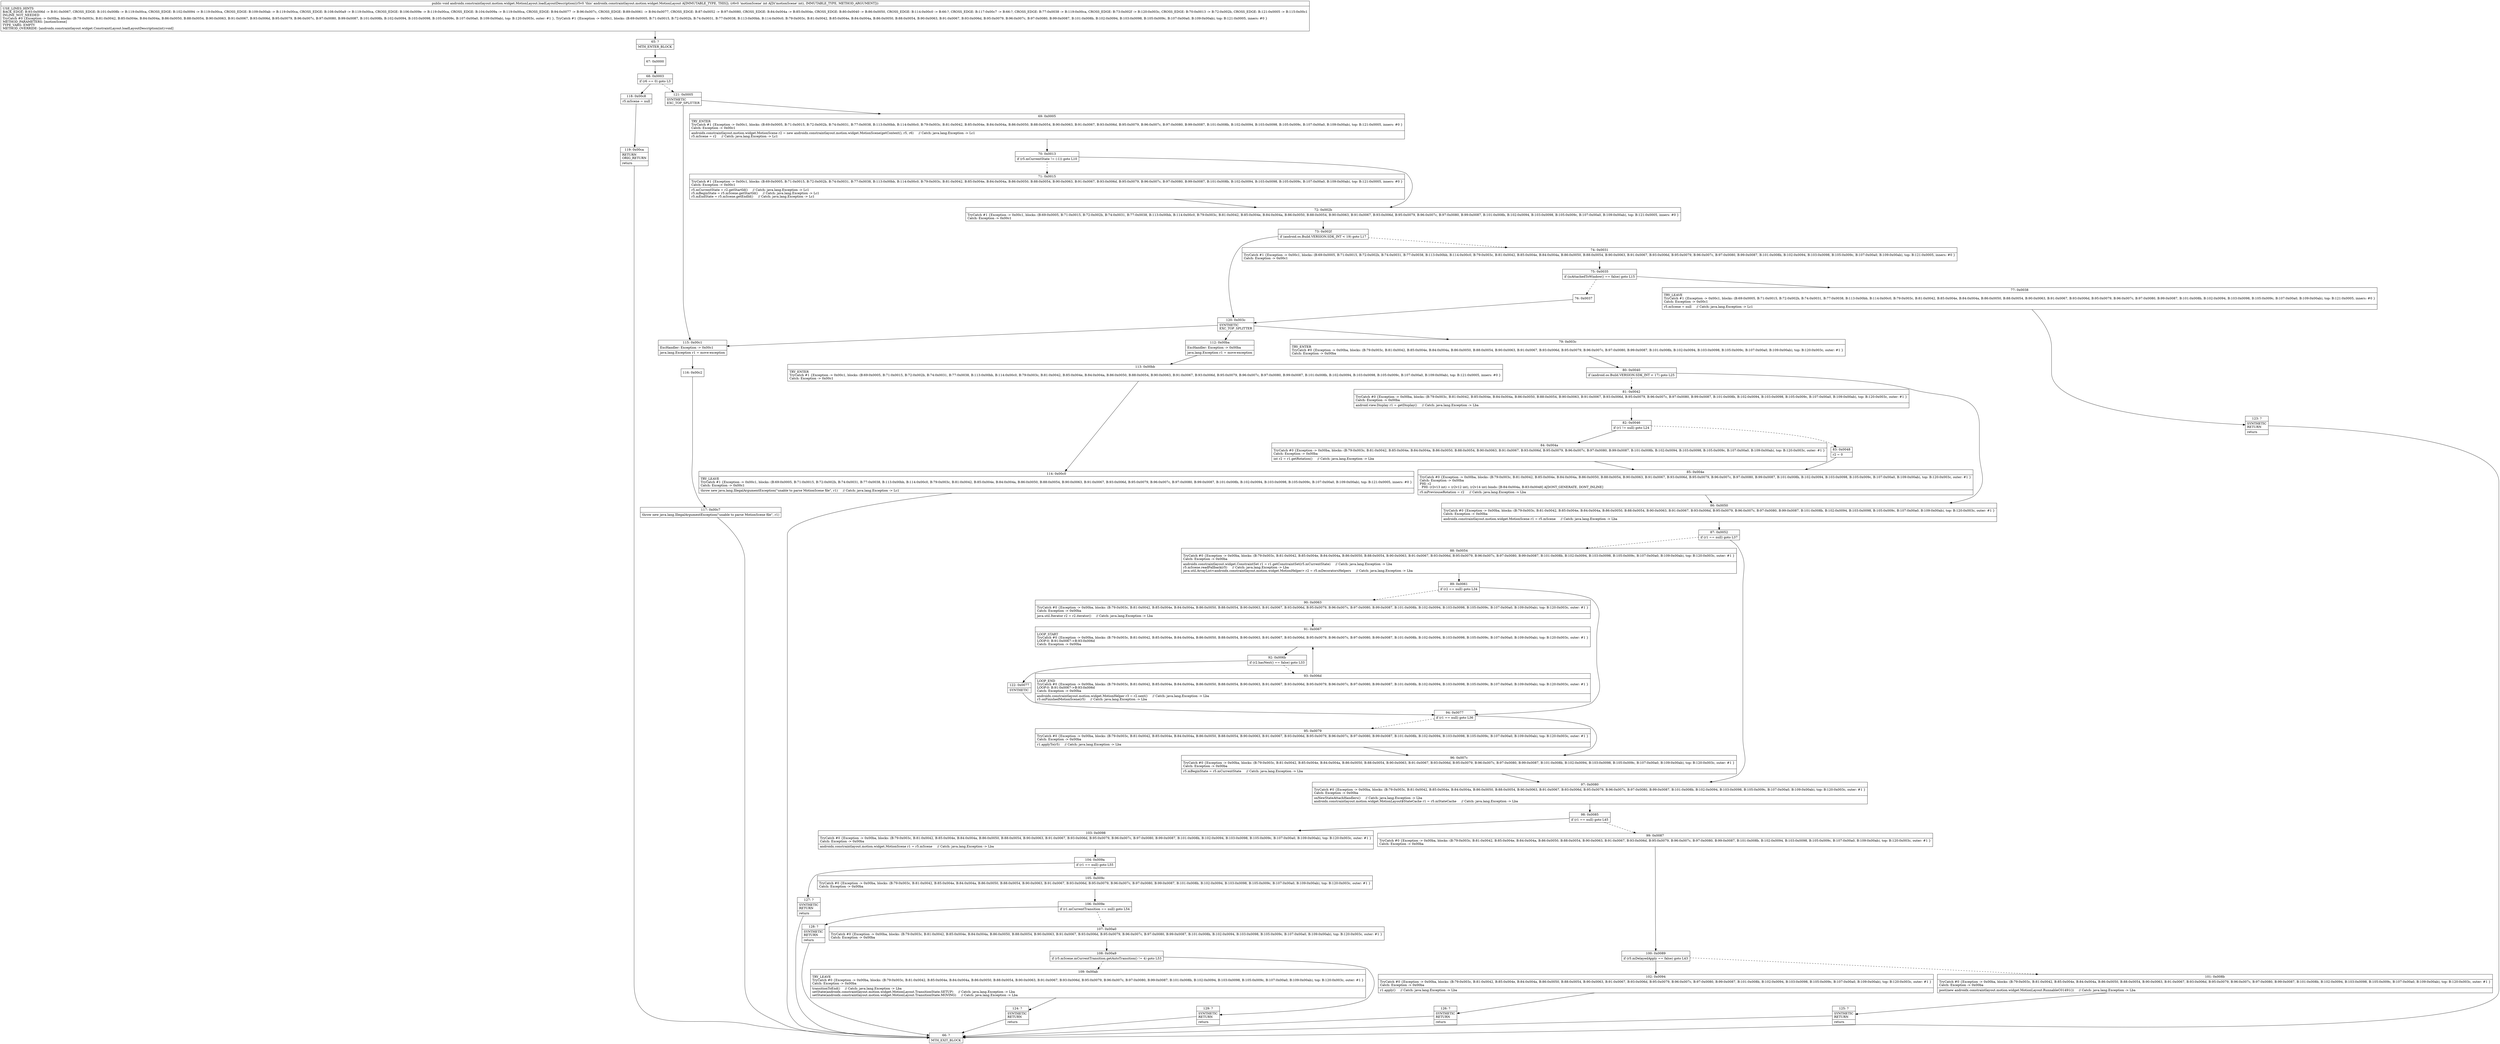 digraph "CFG forandroidx.constraintlayout.motion.widget.MotionLayout.loadLayoutDescription(I)V" {
Node_65 [shape=record,label="{65\:\ ?|MTH_ENTER_BLOCK\l}"];
Node_67 [shape=record,label="{67\:\ 0x0000}"];
Node_68 [shape=record,label="{68\:\ 0x0003|if (r6 == 0) goto L3\l}"];
Node_118 [shape=record,label="{118\:\ 0x00c8|r5.mScene = null\l}"];
Node_119 [shape=record,label="{119\:\ 0x00ca|RETURN\lORIG_RETURN\l|return\l}"];
Node_66 [shape=record,label="{66\:\ ?|MTH_EXIT_BLOCK\l}"];
Node_121 [shape=record,label="{121\:\ 0x0005|SYNTHETIC\lEXC_TOP_SPLITTER\l}"];
Node_69 [shape=record,label="{69\:\ 0x0005|TRY_ENTER\lTryCatch #1 \{Exception \-\> 0x00c1, blocks: (B:69:0x0005, B:71:0x0015, B:72:0x002b, B:74:0x0031, B:77:0x0038, B:113:0x00bb, B:114:0x00c0, B:79:0x003c, B:81:0x0042, B:85:0x004e, B:84:0x004a, B:86:0x0050, B:88:0x0054, B:90:0x0063, B:91:0x0067, B:93:0x006d, B:95:0x0079, B:96:0x007c, B:97:0x0080, B:99:0x0087, B:101:0x008b, B:102:0x0094, B:103:0x0098, B:105:0x009c, B:107:0x00a0, B:109:0x00ab), top: B:121:0x0005, inners: #0 \}\lCatch: Exception \-\> 0x00c1\l|androidx.constraintlayout.motion.widget.MotionScene r2 = new androidx.constraintlayout.motion.widget.MotionScene(getContext(), r5, r6)     \/\/ Catch: java.lang.Exception \-\> Lc1\lr5.mScene = r2     \/\/ Catch: java.lang.Exception \-\> Lc1\l}"];
Node_70 [shape=record,label="{70\:\ 0x0013|if (r5.mCurrentState != (\-1)) goto L10\l}"];
Node_71 [shape=record,label="{71\:\ 0x0015|TryCatch #1 \{Exception \-\> 0x00c1, blocks: (B:69:0x0005, B:71:0x0015, B:72:0x002b, B:74:0x0031, B:77:0x0038, B:113:0x00bb, B:114:0x00c0, B:79:0x003c, B:81:0x0042, B:85:0x004e, B:84:0x004a, B:86:0x0050, B:88:0x0054, B:90:0x0063, B:91:0x0067, B:93:0x006d, B:95:0x0079, B:96:0x007c, B:97:0x0080, B:99:0x0087, B:101:0x008b, B:102:0x0094, B:103:0x0098, B:105:0x009c, B:107:0x00a0, B:109:0x00ab), top: B:121:0x0005, inners: #0 \}\lCatch: Exception \-\> 0x00c1\l|r5.mCurrentState = r2.getStartId()     \/\/ Catch: java.lang.Exception \-\> Lc1\lr5.mBeginState = r5.mScene.getStartId()     \/\/ Catch: java.lang.Exception \-\> Lc1\lr5.mEndState = r5.mScene.getEndId()     \/\/ Catch: java.lang.Exception \-\> Lc1\l}"];
Node_72 [shape=record,label="{72\:\ 0x002b|TryCatch #1 \{Exception \-\> 0x00c1, blocks: (B:69:0x0005, B:71:0x0015, B:72:0x002b, B:74:0x0031, B:77:0x0038, B:113:0x00bb, B:114:0x00c0, B:79:0x003c, B:81:0x0042, B:85:0x004e, B:84:0x004a, B:86:0x0050, B:88:0x0054, B:90:0x0063, B:91:0x0067, B:93:0x006d, B:95:0x0079, B:96:0x007c, B:97:0x0080, B:99:0x0087, B:101:0x008b, B:102:0x0094, B:103:0x0098, B:105:0x009c, B:107:0x00a0, B:109:0x00ab), top: B:121:0x0005, inners: #0 \}\lCatch: Exception \-\> 0x00c1\l}"];
Node_73 [shape=record,label="{73\:\ 0x002f|if (android.os.Build.VERSION.SDK_INT \< 19) goto L17\l}"];
Node_74 [shape=record,label="{74\:\ 0x0031|TryCatch #1 \{Exception \-\> 0x00c1, blocks: (B:69:0x0005, B:71:0x0015, B:72:0x002b, B:74:0x0031, B:77:0x0038, B:113:0x00bb, B:114:0x00c0, B:79:0x003c, B:81:0x0042, B:85:0x004e, B:84:0x004a, B:86:0x0050, B:88:0x0054, B:90:0x0063, B:91:0x0067, B:93:0x006d, B:95:0x0079, B:96:0x007c, B:97:0x0080, B:99:0x0087, B:101:0x008b, B:102:0x0094, B:103:0x0098, B:105:0x009c, B:107:0x00a0, B:109:0x00ab), top: B:121:0x0005, inners: #0 \}\lCatch: Exception \-\> 0x00c1\l}"];
Node_75 [shape=record,label="{75\:\ 0x0035|if (isAttachedToWindow() == false) goto L15\l}"];
Node_76 [shape=record,label="{76\:\ 0x0037}"];
Node_77 [shape=record,label="{77\:\ 0x0038|TRY_LEAVE\lTryCatch #1 \{Exception \-\> 0x00c1, blocks: (B:69:0x0005, B:71:0x0015, B:72:0x002b, B:74:0x0031, B:77:0x0038, B:113:0x00bb, B:114:0x00c0, B:79:0x003c, B:81:0x0042, B:85:0x004e, B:84:0x004a, B:86:0x0050, B:88:0x0054, B:90:0x0063, B:91:0x0067, B:93:0x006d, B:95:0x0079, B:96:0x007c, B:97:0x0080, B:99:0x0087, B:101:0x008b, B:102:0x0094, B:103:0x0098, B:105:0x009c, B:107:0x00a0, B:109:0x00ab), top: B:121:0x0005, inners: #0 \}\lCatch: Exception \-\> 0x00c1\l|r5.mScene = null     \/\/ Catch: java.lang.Exception \-\> Lc1\l}"];
Node_123 [shape=record,label="{123\:\ ?|SYNTHETIC\lRETURN\l|return\l}"];
Node_120 [shape=record,label="{120\:\ 0x003c|SYNTHETIC\lEXC_TOP_SPLITTER\l}"];
Node_79 [shape=record,label="{79\:\ 0x003c|TRY_ENTER\lTryCatch #0 \{Exception \-\> 0x00ba, blocks: (B:79:0x003c, B:81:0x0042, B:85:0x004e, B:84:0x004a, B:86:0x0050, B:88:0x0054, B:90:0x0063, B:91:0x0067, B:93:0x006d, B:95:0x0079, B:96:0x007c, B:97:0x0080, B:99:0x0087, B:101:0x008b, B:102:0x0094, B:103:0x0098, B:105:0x009c, B:107:0x00a0, B:109:0x00ab), top: B:120:0x003c, outer: #1 \}\lCatch: Exception \-\> 0x00ba\l}"];
Node_80 [shape=record,label="{80\:\ 0x0040|if (android.os.Build.VERSION.SDK_INT \< 17) goto L25\l}"];
Node_81 [shape=record,label="{81\:\ 0x0042|TryCatch #0 \{Exception \-\> 0x00ba, blocks: (B:79:0x003c, B:81:0x0042, B:85:0x004e, B:84:0x004a, B:86:0x0050, B:88:0x0054, B:90:0x0063, B:91:0x0067, B:93:0x006d, B:95:0x0079, B:96:0x007c, B:97:0x0080, B:99:0x0087, B:101:0x008b, B:102:0x0094, B:103:0x0098, B:105:0x009c, B:107:0x00a0, B:109:0x00ab), top: B:120:0x003c, outer: #1 \}\lCatch: Exception \-\> 0x00ba\l|android.view.Display r1 = getDisplay()     \/\/ Catch: java.lang.Exception \-\> Lba\l}"];
Node_82 [shape=record,label="{82\:\ 0x0046|if (r1 != null) goto L24\l}"];
Node_83 [shape=record,label="{83\:\ 0x0048|r2 = 0\l}"];
Node_85 [shape=record,label="{85\:\ 0x004e|TryCatch #0 \{Exception \-\> 0x00ba, blocks: (B:79:0x003c, B:81:0x0042, B:85:0x004e, B:84:0x004a, B:86:0x0050, B:88:0x0054, B:90:0x0063, B:91:0x0067, B:93:0x006d, B:95:0x0079, B:96:0x007c, B:97:0x0080, B:99:0x0087, B:101:0x008b, B:102:0x0094, B:103:0x0098, B:105:0x009c, B:107:0x00a0, B:109:0x00ab), top: B:120:0x003c, outer: #1 \}\lCatch: Exception \-\> 0x00ba\lPHI: r2 \l  PHI: (r2v13 int) = (r2v12 int), (r2v14 int) binds: [B:84:0x004a, B:83:0x0048] A[DONT_GENERATE, DONT_INLINE]\l|r5.mPreviouseRotation = r2     \/\/ Catch: java.lang.Exception \-\> Lba\l}"];
Node_84 [shape=record,label="{84\:\ 0x004a|TryCatch #0 \{Exception \-\> 0x00ba, blocks: (B:79:0x003c, B:81:0x0042, B:85:0x004e, B:84:0x004a, B:86:0x0050, B:88:0x0054, B:90:0x0063, B:91:0x0067, B:93:0x006d, B:95:0x0079, B:96:0x007c, B:97:0x0080, B:99:0x0087, B:101:0x008b, B:102:0x0094, B:103:0x0098, B:105:0x009c, B:107:0x00a0, B:109:0x00ab), top: B:120:0x003c, outer: #1 \}\lCatch: Exception \-\> 0x00ba\l|int r2 = r1.getRotation()     \/\/ Catch: java.lang.Exception \-\> Lba\l}"];
Node_86 [shape=record,label="{86\:\ 0x0050|TryCatch #0 \{Exception \-\> 0x00ba, blocks: (B:79:0x003c, B:81:0x0042, B:85:0x004e, B:84:0x004a, B:86:0x0050, B:88:0x0054, B:90:0x0063, B:91:0x0067, B:93:0x006d, B:95:0x0079, B:96:0x007c, B:97:0x0080, B:99:0x0087, B:101:0x008b, B:102:0x0094, B:103:0x0098, B:105:0x009c, B:107:0x00a0, B:109:0x00ab), top: B:120:0x003c, outer: #1 \}\lCatch: Exception \-\> 0x00ba\l|androidx.constraintlayout.motion.widget.MotionScene r1 = r5.mScene     \/\/ Catch: java.lang.Exception \-\> Lba\l}"];
Node_87 [shape=record,label="{87\:\ 0x0052|if (r1 == null) goto L37\l}"];
Node_88 [shape=record,label="{88\:\ 0x0054|TryCatch #0 \{Exception \-\> 0x00ba, blocks: (B:79:0x003c, B:81:0x0042, B:85:0x004e, B:84:0x004a, B:86:0x0050, B:88:0x0054, B:90:0x0063, B:91:0x0067, B:93:0x006d, B:95:0x0079, B:96:0x007c, B:97:0x0080, B:99:0x0087, B:101:0x008b, B:102:0x0094, B:103:0x0098, B:105:0x009c, B:107:0x00a0, B:109:0x00ab), top: B:120:0x003c, outer: #1 \}\lCatch: Exception \-\> 0x00ba\l|androidx.constraintlayout.widget.ConstraintSet r1 = r1.getConstraintSet(r5.mCurrentState)     \/\/ Catch: java.lang.Exception \-\> Lba\lr5.mScene.readFallback(r5)     \/\/ Catch: java.lang.Exception \-\> Lba\ljava.util.ArrayList\<androidx.constraintlayout.motion.widget.MotionHelper\> r2 = r5.mDecoratorsHelpers     \/\/ Catch: java.lang.Exception \-\> Lba\l}"];
Node_89 [shape=record,label="{89\:\ 0x0061|if (r2 == null) goto L34\l}"];
Node_90 [shape=record,label="{90\:\ 0x0063|TryCatch #0 \{Exception \-\> 0x00ba, blocks: (B:79:0x003c, B:81:0x0042, B:85:0x004e, B:84:0x004a, B:86:0x0050, B:88:0x0054, B:90:0x0063, B:91:0x0067, B:93:0x006d, B:95:0x0079, B:96:0x007c, B:97:0x0080, B:99:0x0087, B:101:0x008b, B:102:0x0094, B:103:0x0098, B:105:0x009c, B:107:0x00a0, B:109:0x00ab), top: B:120:0x003c, outer: #1 \}\lCatch: Exception \-\> 0x00ba\l|java.util.Iterator r2 = r2.iterator()     \/\/ Catch: java.lang.Exception \-\> Lba\l}"];
Node_91 [shape=record,label="{91\:\ 0x0067|LOOP_START\lTryCatch #0 \{Exception \-\> 0x00ba, blocks: (B:79:0x003c, B:81:0x0042, B:85:0x004e, B:84:0x004a, B:86:0x0050, B:88:0x0054, B:90:0x0063, B:91:0x0067, B:93:0x006d, B:95:0x0079, B:96:0x007c, B:97:0x0080, B:99:0x0087, B:101:0x008b, B:102:0x0094, B:103:0x0098, B:105:0x009c, B:107:0x00a0, B:109:0x00ab), top: B:120:0x003c, outer: #1 \}\lLOOP:0: B:91:0x0067\-\>B:93:0x006d\lCatch: Exception \-\> 0x00ba\l}"];
Node_92 [shape=record,label="{92\:\ 0x006b|if (r2.hasNext() == false) goto L33\l}"];
Node_93 [shape=record,label="{93\:\ 0x006d|LOOP_END\lTryCatch #0 \{Exception \-\> 0x00ba, blocks: (B:79:0x003c, B:81:0x0042, B:85:0x004e, B:84:0x004a, B:86:0x0050, B:88:0x0054, B:90:0x0063, B:91:0x0067, B:93:0x006d, B:95:0x0079, B:96:0x007c, B:97:0x0080, B:99:0x0087, B:101:0x008b, B:102:0x0094, B:103:0x0098, B:105:0x009c, B:107:0x00a0, B:109:0x00ab), top: B:120:0x003c, outer: #1 \}\lLOOP:0: B:91:0x0067\-\>B:93:0x006d\lCatch: Exception \-\> 0x00ba\l|androidx.constraintlayout.motion.widget.MotionHelper r3 = r2.next()     \/\/ Catch: java.lang.Exception \-\> Lba\lr3.onFinishedMotionScene(r5)     \/\/ Catch: java.lang.Exception \-\> Lba\l}"];
Node_122 [shape=record,label="{122\:\ 0x0077|SYNTHETIC\l}"];
Node_94 [shape=record,label="{94\:\ 0x0077|if (r1 == null) goto L36\l}"];
Node_95 [shape=record,label="{95\:\ 0x0079|TryCatch #0 \{Exception \-\> 0x00ba, blocks: (B:79:0x003c, B:81:0x0042, B:85:0x004e, B:84:0x004a, B:86:0x0050, B:88:0x0054, B:90:0x0063, B:91:0x0067, B:93:0x006d, B:95:0x0079, B:96:0x007c, B:97:0x0080, B:99:0x0087, B:101:0x008b, B:102:0x0094, B:103:0x0098, B:105:0x009c, B:107:0x00a0, B:109:0x00ab), top: B:120:0x003c, outer: #1 \}\lCatch: Exception \-\> 0x00ba\l|r1.applyTo(r5)     \/\/ Catch: java.lang.Exception \-\> Lba\l}"];
Node_96 [shape=record,label="{96\:\ 0x007c|TryCatch #0 \{Exception \-\> 0x00ba, blocks: (B:79:0x003c, B:81:0x0042, B:85:0x004e, B:84:0x004a, B:86:0x0050, B:88:0x0054, B:90:0x0063, B:91:0x0067, B:93:0x006d, B:95:0x0079, B:96:0x007c, B:97:0x0080, B:99:0x0087, B:101:0x008b, B:102:0x0094, B:103:0x0098, B:105:0x009c, B:107:0x00a0, B:109:0x00ab), top: B:120:0x003c, outer: #1 \}\lCatch: Exception \-\> 0x00ba\l|r5.mBeginState = r5.mCurrentState     \/\/ Catch: java.lang.Exception \-\> Lba\l}"];
Node_97 [shape=record,label="{97\:\ 0x0080|TryCatch #0 \{Exception \-\> 0x00ba, blocks: (B:79:0x003c, B:81:0x0042, B:85:0x004e, B:84:0x004a, B:86:0x0050, B:88:0x0054, B:90:0x0063, B:91:0x0067, B:93:0x006d, B:95:0x0079, B:96:0x007c, B:97:0x0080, B:99:0x0087, B:101:0x008b, B:102:0x0094, B:103:0x0098, B:105:0x009c, B:107:0x00a0, B:109:0x00ab), top: B:120:0x003c, outer: #1 \}\lCatch: Exception \-\> 0x00ba\l|onNewStateAttachHandlers()     \/\/ Catch: java.lang.Exception \-\> Lba\landroidx.constraintlayout.motion.widget.MotionLayout$StateCache r1 = r5.mStateCache     \/\/ Catch: java.lang.Exception \-\> Lba\l}"];
Node_98 [shape=record,label="{98\:\ 0x0085|if (r1 == null) goto L45\l}"];
Node_99 [shape=record,label="{99\:\ 0x0087|TryCatch #0 \{Exception \-\> 0x00ba, blocks: (B:79:0x003c, B:81:0x0042, B:85:0x004e, B:84:0x004a, B:86:0x0050, B:88:0x0054, B:90:0x0063, B:91:0x0067, B:93:0x006d, B:95:0x0079, B:96:0x007c, B:97:0x0080, B:99:0x0087, B:101:0x008b, B:102:0x0094, B:103:0x0098, B:105:0x009c, B:107:0x00a0, B:109:0x00ab), top: B:120:0x003c, outer: #1 \}\lCatch: Exception \-\> 0x00ba\l}"];
Node_100 [shape=record,label="{100\:\ 0x0089|if (r5.mDelayedApply == false) goto L43\l}"];
Node_101 [shape=record,label="{101\:\ 0x008b|TryCatch #0 \{Exception \-\> 0x00ba, blocks: (B:79:0x003c, B:81:0x0042, B:85:0x004e, B:84:0x004a, B:86:0x0050, B:88:0x0054, B:90:0x0063, B:91:0x0067, B:93:0x006d, B:95:0x0079, B:96:0x007c, B:97:0x0080, B:99:0x0087, B:101:0x008b, B:102:0x0094, B:103:0x0098, B:105:0x009c, B:107:0x00a0, B:109:0x00ab), top: B:120:0x003c, outer: #1 \}\lCatch: Exception \-\> 0x00ba\l|post(new androidx.constraintlayout.motion.widget.MotionLayout.RunnableC01491())     \/\/ Catch: java.lang.Exception \-\> Lba\l}"];
Node_125 [shape=record,label="{125\:\ ?|SYNTHETIC\lRETURN\l|return\l}"];
Node_102 [shape=record,label="{102\:\ 0x0094|TryCatch #0 \{Exception \-\> 0x00ba, blocks: (B:79:0x003c, B:81:0x0042, B:85:0x004e, B:84:0x004a, B:86:0x0050, B:88:0x0054, B:90:0x0063, B:91:0x0067, B:93:0x006d, B:95:0x0079, B:96:0x007c, B:97:0x0080, B:99:0x0087, B:101:0x008b, B:102:0x0094, B:103:0x0098, B:105:0x009c, B:107:0x00a0, B:109:0x00ab), top: B:120:0x003c, outer: #1 \}\lCatch: Exception \-\> 0x00ba\l|r1.apply()     \/\/ Catch: java.lang.Exception \-\> Lba\l}"];
Node_126 [shape=record,label="{126\:\ ?|SYNTHETIC\lRETURN\l|return\l}"];
Node_103 [shape=record,label="{103\:\ 0x0098|TryCatch #0 \{Exception \-\> 0x00ba, blocks: (B:79:0x003c, B:81:0x0042, B:85:0x004e, B:84:0x004a, B:86:0x0050, B:88:0x0054, B:90:0x0063, B:91:0x0067, B:93:0x006d, B:95:0x0079, B:96:0x007c, B:97:0x0080, B:99:0x0087, B:101:0x008b, B:102:0x0094, B:103:0x0098, B:105:0x009c, B:107:0x00a0, B:109:0x00ab), top: B:120:0x003c, outer: #1 \}\lCatch: Exception \-\> 0x00ba\l|androidx.constraintlayout.motion.widget.MotionScene r1 = r5.mScene     \/\/ Catch: java.lang.Exception \-\> Lba\l}"];
Node_104 [shape=record,label="{104\:\ 0x009a|if (r1 == null) goto L55\l}"];
Node_105 [shape=record,label="{105\:\ 0x009c|TryCatch #0 \{Exception \-\> 0x00ba, blocks: (B:79:0x003c, B:81:0x0042, B:85:0x004e, B:84:0x004a, B:86:0x0050, B:88:0x0054, B:90:0x0063, B:91:0x0067, B:93:0x006d, B:95:0x0079, B:96:0x007c, B:97:0x0080, B:99:0x0087, B:101:0x008b, B:102:0x0094, B:103:0x0098, B:105:0x009c, B:107:0x00a0, B:109:0x00ab), top: B:120:0x003c, outer: #1 \}\lCatch: Exception \-\> 0x00ba\l}"];
Node_106 [shape=record,label="{106\:\ 0x009e|if (r1.mCurrentTransition == null) goto L54\l}"];
Node_107 [shape=record,label="{107\:\ 0x00a0|TryCatch #0 \{Exception \-\> 0x00ba, blocks: (B:79:0x003c, B:81:0x0042, B:85:0x004e, B:84:0x004a, B:86:0x0050, B:88:0x0054, B:90:0x0063, B:91:0x0067, B:93:0x006d, B:95:0x0079, B:96:0x007c, B:97:0x0080, B:99:0x0087, B:101:0x008b, B:102:0x0094, B:103:0x0098, B:105:0x009c, B:107:0x00a0, B:109:0x00ab), top: B:120:0x003c, outer: #1 \}\lCatch: Exception \-\> 0x00ba\l}"];
Node_108 [shape=record,label="{108\:\ 0x00a9|if (r5.mScene.mCurrentTransition.getAutoTransition() != 4) goto L53\l}"];
Node_109 [shape=record,label="{109\:\ 0x00ab|TRY_LEAVE\lTryCatch #0 \{Exception \-\> 0x00ba, blocks: (B:79:0x003c, B:81:0x0042, B:85:0x004e, B:84:0x004a, B:86:0x0050, B:88:0x0054, B:90:0x0063, B:91:0x0067, B:93:0x006d, B:95:0x0079, B:96:0x007c, B:97:0x0080, B:99:0x0087, B:101:0x008b, B:102:0x0094, B:103:0x0098, B:105:0x009c, B:107:0x00a0, B:109:0x00ab), top: B:120:0x003c, outer: #1 \}\lCatch: Exception \-\> 0x00ba\l|transitionToEnd()     \/\/ Catch: java.lang.Exception \-\> Lba\lsetState(androidx.constraintlayout.motion.widget.MotionLayout.TransitionState.SETUP)     \/\/ Catch: java.lang.Exception \-\> Lba\lsetState(androidx.constraintlayout.motion.widget.MotionLayout.TransitionState.MOVING)     \/\/ Catch: java.lang.Exception \-\> Lba\l}"];
Node_124 [shape=record,label="{124\:\ ?|SYNTHETIC\lRETURN\l|return\l}"];
Node_129 [shape=record,label="{129\:\ ?|SYNTHETIC\lRETURN\l|return\l}"];
Node_128 [shape=record,label="{128\:\ ?|SYNTHETIC\lRETURN\l|return\l}"];
Node_127 [shape=record,label="{127\:\ ?|SYNTHETIC\lRETURN\l|return\l}"];
Node_112 [shape=record,label="{112\:\ 0x00ba|ExcHandler: Exception \-\> 0x00ba\l|java.lang.Exception r1 = move\-exception\l}"];
Node_113 [shape=record,label="{113\:\ 0x00bb|TRY_ENTER\lTryCatch #1 \{Exception \-\> 0x00c1, blocks: (B:69:0x0005, B:71:0x0015, B:72:0x002b, B:74:0x0031, B:77:0x0038, B:113:0x00bb, B:114:0x00c0, B:79:0x003c, B:81:0x0042, B:85:0x004e, B:84:0x004a, B:86:0x0050, B:88:0x0054, B:90:0x0063, B:91:0x0067, B:93:0x006d, B:95:0x0079, B:96:0x007c, B:97:0x0080, B:99:0x0087, B:101:0x008b, B:102:0x0094, B:103:0x0098, B:105:0x009c, B:107:0x00a0, B:109:0x00ab), top: B:121:0x0005, inners: #0 \}\lCatch: Exception \-\> 0x00c1\l}"];
Node_114 [shape=record,label="{114\:\ 0x00c0|TRY_LEAVE\lTryCatch #1 \{Exception \-\> 0x00c1, blocks: (B:69:0x0005, B:71:0x0015, B:72:0x002b, B:74:0x0031, B:77:0x0038, B:113:0x00bb, B:114:0x00c0, B:79:0x003c, B:81:0x0042, B:85:0x004e, B:84:0x004a, B:86:0x0050, B:88:0x0054, B:90:0x0063, B:91:0x0067, B:93:0x006d, B:95:0x0079, B:96:0x007c, B:97:0x0080, B:99:0x0087, B:101:0x008b, B:102:0x0094, B:103:0x0098, B:105:0x009c, B:107:0x00a0, B:109:0x00ab), top: B:121:0x0005, inners: #0 \}\lCatch: Exception \-\> 0x00c1\l|throw new java.lang.IllegalArgumentException(\"unable to parse MotionScene file\", r1)     \/\/ Catch: java.lang.Exception \-\> Lc1\l}"];
Node_115 [shape=record,label="{115\:\ 0x00c1|ExcHandler: Exception \-\> 0x00c1\l|java.lang.Exception r1 = move\-exception\l}"];
Node_116 [shape=record,label="{116\:\ 0x00c2}"];
Node_117 [shape=record,label="{117\:\ 0x00c7|throw new java.lang.IllegalArgumentException(\"unable to parse MotionScene file\", r1)\l}"];
MethodNode[shape=record,label="{public void androidx.constraintlayout.motion.widget.MotionLayout.loadLayoutDescription((r5v0 'this' androidx.constraintlayout.motion.widget.MotionLayout A[IMMUTABLE_TYPE, THIS]), (r6v0 'motionScene' int A[D('motionScene' int), IMMUTABLE_TYPE, METHOD_ARGUMENT]))  | USE_LINES_HINTS\lBACK_EDGE: B:93:0x006d \-\> B:91:0x0067, CROSS_EDGE: B:101:0x008b \-\> B:119:0x00ca, CROSS_EDGE: B:102:0x0094 \-\> B:119:0x00ca, CROSS_EDGE: B:109:0x00ab \-\> B:119:0x00ca, CROSS_EDGE: B:108:0x00a9 \-\> B:119:0x00ca, CROSS_EDGE: B:106:0x009e \-\> B:119:0x00ca, CROSS_EDGE: B:104:0x009a \-\> B:119:0x00ca, CROSS_EDGE: B:94:0x0077 \-\> B:96:0x007c, CROSS_EDGE: B:89:0x0061 \-\> B:94:0x0077, CROSS_EDGE: B:87:0x0052 \-\> B:97:0x0080, CROSS_EDGE: B:84:0x004a \-\> B:85:0x004e, CROSS_EDGE: B:80:0x0040 \-\> B:86:0x0050, CROSS_EDGE: B:114:0x00c0 \-\> B:66:?, CROSS_EDGE: B:117:0x00c7 \-\> B:66:?, CROSS_EDGE: B:77:0x0038 \-\> B:119:0x00ca, CROSS_EDGE: B:73:0x002f \-\> B:120:0x003c, CROSS_EDGE: B:70:0x0013 \-\> B:72:0x002b, CROSS_EDGE: B:121:0x0005 \-\> B:115:0x00c1\lINLINE_NOT_NEEDED\lTryCatch #0 \{Exception \-\> 0x00ba, blocks: (B:79:0x003c, B:81:0x0042, B:85:0x004e, B:84:0x004a, B:86:0x0050, B:88:0x0054, B:90:0x0063, B:91:0x0067, B:93:0x006d, B:95:0x0079, B:96:0x007c, B:97:0x0080, B:99:0x0087, B:101:0x008b, B:102:0x0094, B:103:0x0098, B:105:0x009c, B:107:0x00a0, B:109:0x00ab), top: B:120:0x003c, outer: #1 \}, TryCatch #1 \{Exception \-\> 0x00c1, blocks: (B:69:0x0005, B:71:0x0015, B:72:0x002b, B:74:0x0031, B:77:0x0038, B:113:0x00bb, B:114:0x00c0, B:79:0x003c, B:81:0x0042, B:85:0x004e, B:84:0x004a, B:86:0x0050, B:88:0x0054, B:90:0x0063, B:91:0x0067, B:93:0x006d, B:95:0x0079, B:96:0x007c, B:97:0x0080, B:99:0x0087, B:101:0x008b, B:102:0x0094, B:103:0x0098, B:105:0x009c, B:107:0x00a0, B:109:0x00ab), top: B:121:0x0005, inners: #0 \}\lMETHOD_PARAMETERS: [motionScene]\lTYPE_VARS: EMPTY\lMETHOD_OVERRIDE: [androidx.constraintlayout.widget.ConstraintLayout.loadLayoutDescription(int):void]\l}"];
MethodNode -> Node_65;Node_65 -> Node_67;
Node_67 -> Node_68;
Node_68 -> Node_118;
Node_68 -> Node_121[style=dashed];
Node_118 -> Node_119;
Node_119 -> Node_66;
Node_121 -> Node_69;
Node_121 -> Node_115;
Node_69 -> Node_70;
Node_70 -> Node_71[style=dashed];
Node_70 -> Node_72;
Node_71 -> Node_72;
Node_72 -> Node_73;
Node_73 -> Node_74[style=dashed];
Node_73 -> Node_120;
Node_74 -> Node_75;
Node_75 -> Node_76[style=dashed];
Node_75 -> Node_77;
Node_76 -> Node_120;
Node_77 -> Node_123;
Node_123 -> Node_66;
Node_120 -> Node_79;
Node_120 -> Node_112;
Node_120 -> Node_115;
Node_79 -> Node_80;
Node_80 -> Node_81[style=dashed];
Node_80 -> Node_86;
Node_81 -> Node_82;
Node_82 -> Node_83[style=dashed];
Node_82 -> Node_84;
Node_83 -> Node_85;
Node_85 -> Node_86;
Node_84 -> Node_85;
Node_86 -> Node_87;
Node_87 -> Node_88[style=dashed];
Node_87 -> Node_97;
Node_88 -> Node_89;
Node_89 -> Node_90[style=dashed];
Node_89 -> Node_94;
Node_90 -> Node_91;
Node_91 -> Node_92;
Node_92 -> Node_93[style=dashed];
Node_92 -> Node_122;
Node_93 -> Node_91;
Node_122 -> Node_94;
Node_94 -> Node_95[style=dashed];
Node_94 -> Node_96;
Node_95 -> Node_96;
Node_96 -> Node_97;
Node_97 -> Node_98;
Node_98 -> Node_99[style=dashed];
Node_98 -> Node_103;
Node_99 -> Node_100;
Node_100 -> Node_101[style=dashed];
Node_100 -> Node_102;
Node_101 -> Node_125;
Node_125 -> Node_66;
Node_102 -> Node_126;
Node_126 -> Node_66;
Node_103 -> Node_104;
Node_104 -> Node_105[style=dashed];
Node_104 -> Node_127;
Node_105 -> Node_106;
Node_106 -> Node_107[style=dashed];
Node_106 -> Node_128;
Node_107 -> Node_108;
Node_108 -> Node_109[style=dashed];
Node_108 -> Node_129;
Node_109 -> Node_124;
Node_124 -> Node_66;
Node_129 -> Node_66;
Node_128 -> Node_66;
Node_127 -> Node_66;
Node_112 -> Node_113;
Node_113 -> Node_114;
Node_114 -> Node_66;
Node_115 -> Node_116;
Node_116 -> Node_117;
Node_117 -> Node_66;
}

